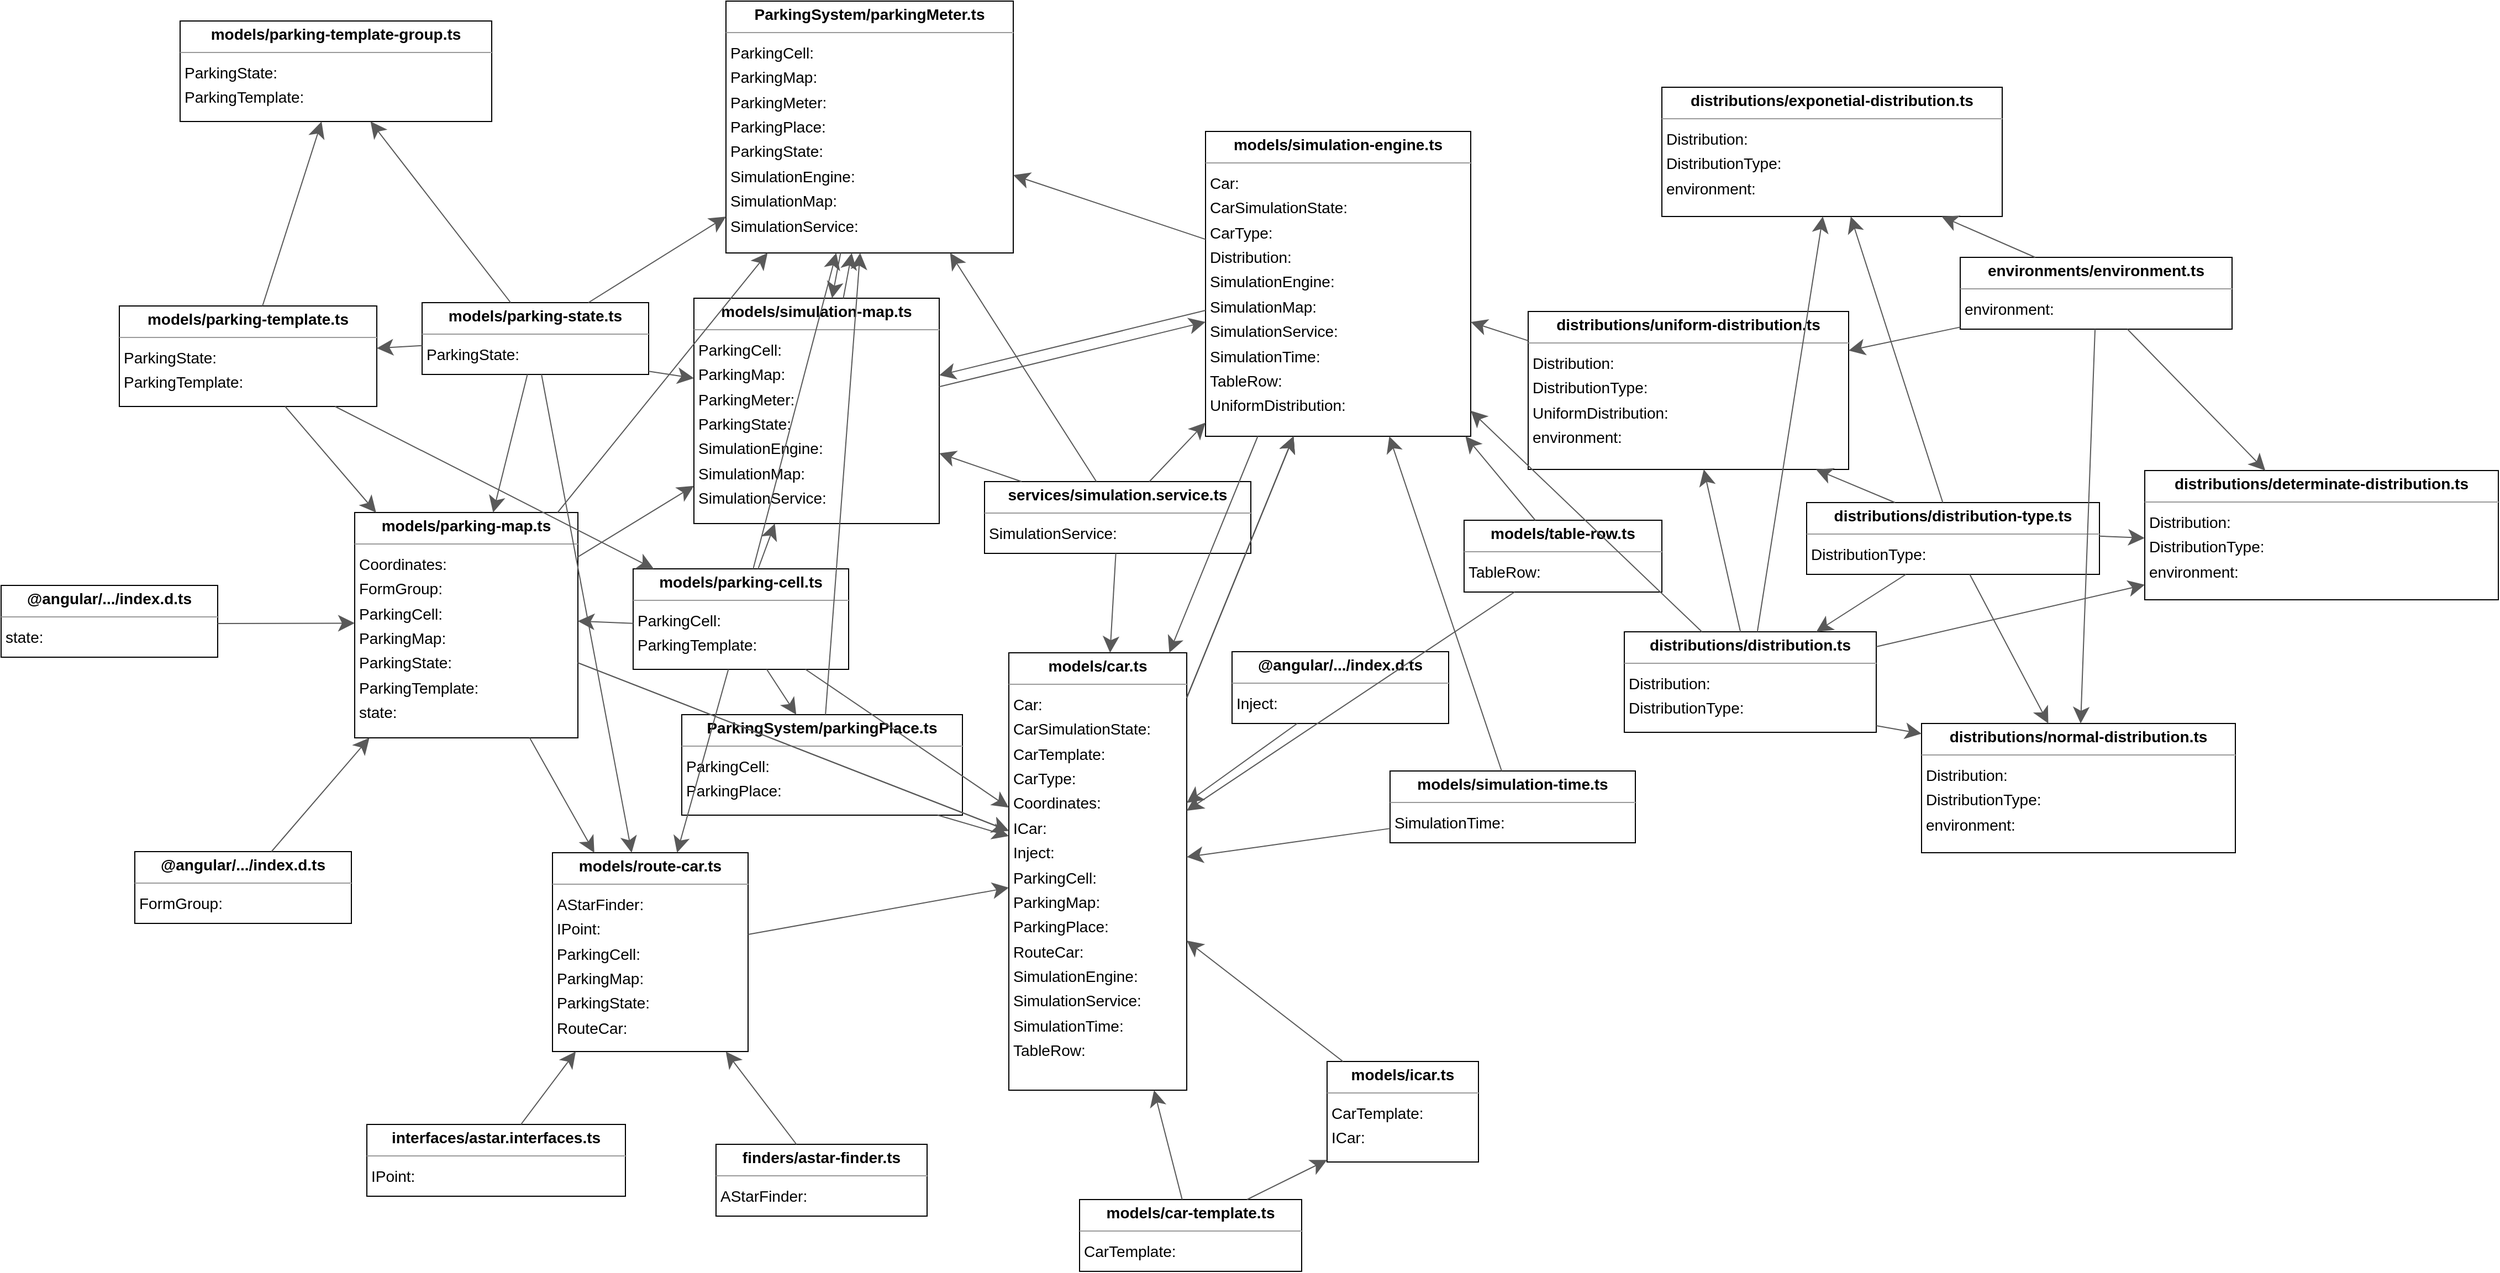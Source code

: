 <mxGraphModel dx="0" dy="0" grid="1" gridSize="10" guides="1" tooltips="1" connect="1" arrows="1" fold="1" page="0" pageScale="1" background="none" math="0" shadow="0">
  <root>
    <mxCell id="0" />
    <mxCell id="1" parent="0" />
    <mxCell id="node5" parent="1" vertex="1" value="&lt;p style=&quot;margin:0px;margin-top:4px;text-align:center;&quot;&gt;&lt;b&gt;@angular/.../index.d.ts&lt;/b&gt;&lt;/p&gt;&lt;hr size=&quot;1&quot;/&gt;&lt;p style=&quot;margin:0 0 0 4px;line-height:1.6;&quot;&gt; FormGroup: &lt;/p&gt;" style="verticalAlign=top;align=left;overflow=fill;fontSize=14;fontFamily=Helvetica;html=1;rounded=0;shadow=0;comic=0;labelBackgroundColor=none;strokeWidth=1;">
      <mxGeometry x="-39" y="572" width="196" height="65" as="geometry" />
    </mxCell>
    <mxCell id="node9" parent="1" vertex="1" value="&lt;p style=&quot;margin:0px;margin-top:4px;text-align:center;&quot;&gt;&lt;b&gt;@angular/.../index.d.ts&lt;/b&gt;&lt;/p&gt;&lt;hr size=&quot;1&quot;/&gt;&lt;p style=&quot;margin:0 0 0 4px;line-height:1.6;&quot;&gt; Inject: &lt;/p&gt;" style="verticalAlign=top;align=left;overflow=fill;fontSize=14;fontFamily=Helvetica;html=1;rounded=0;shadow=0;comic=0;labelBackgroundColor=none;strokeWidth=1;">
      <mxGeometry x="954" y="391" width="196" height="65" as="geometry" />
    </mxCell>
    <mxCell id="node25" parent="1" vertex="1" value="&lt;p style=&quot;margin:0px;margin-top:4px;text-align:center;&quot;&gt;&lt;b&gt;@angular/.../index.d.ts&lt;/b&gt;&lt;/p&gt;&lt;hr size=&quot;1&quot;/&gt;&lt;p style=&quot;margin:0 0 0 4px;line-height:1.6;&quot;&gt; state: &lt;/p&gt;" style="verticalAlign=top;align=left;overflow=fill;fontSize=14;fontFamily=Helvetica;html=1;rounded=0;shadow=0;comic=0;labelBackgroundColor=none;strokeWidth=1;">
      <mxGeometry x="-160" y="331" width="196" height="65" as="geometry" />
    </mxCell>
    <mxCell id="node21" parent="1" vertex="1" value="&lt;p style=&quot;margin:0px;margin-top:4px;text-align:center;&quot;&gt;&lt;b&gt;ParkingSystem/parkingMeter.ts&lt;/b&gt;&lt;/p&gt;&lt;hr size=&quot;1&quot;/&gt;&lt;p style=&quot;margin:0 0 0 4px;line-height:1.6;&quot;&gt; ParkingCell: &lt;br/&gt; ParkingMap: &lt;br/&gt; ParkingMeter: &lt;br/&gt; ParkingPlace: &lt;br/&gt; ParkingState: &lt;br/&gt; SimulationEngine: &lt;br/&gt; SimulationMap: &lt;br/&gt; SimulationService: &lt;/p&gt;" style="verticalAlign=top;align=left;overflow=fill;fontSize=14;fontFamily=Helvetica;html=1;rounded=0;shadow=0;comic=0;labelBackgroundColor=none;strokeWidth=1;">
      <mxGeometry x="496" y="-198" width="260" height="228" as="geometry" />
    </mxCell>
    <mxCell id="node16" parent="1" vertex="1" value="&lt;p style=&quot;margin:0px;margin-top:4px;text-align:center;&quot;&gt;&lt;b&gt;ParkingSystem/parkingPlace.ts&lt;/b&gt;&lt;/p&gt;&lt;hr size=&quot;1&quot;/&gt;&lt;p style=&quot;margin:0 0 0 4px;line-height:1.6;&quot;&gt; ParkingCell: &lt;br/&gt; ParkingPlace: &lt;/p&gt;" style="verticalAlign=top;align=left;overflow=fill;fontSize=14;fontFamily=Helvetica;html=1;rounded=0;shadow=0;comic=0;labelBackgroundColor=none;strokeWidth=1;">
      <mxGeometry x="456" y="448" width="254" height="91" as="geometry" />
    </mxCell>
    <mxCell id="node18" parent="1" vertex="1" value="&lt;p style=&quot;margin:0px;margin-top:4px;text-align:center;&quot;&gt;&lt;b&gt;distributions/determinate-distribution.ts&lt;/b&gt;&lt;/p&gt;&lt;hr size=&quot;1&quot;/&gt;&lt;p style=&quot;margin:0 0 0 4px;line-height:1.6;&quot;&gt; Distribution: &lt;br/&gt; DistributionType: &lt;br/&gt; environment: &lt;/p&gt;" style="verticalAlign=top;align=left;overflow=fill;fontSize=14;fontFamily=Helvetica;html=1;rounded=0;shadow=0;comic=0;labelBackgroundColor=none;strokeWidth=1;">
      <mxGeometry x="1780" y="227" width="320" height="117" as="geometry" />
    </mxCell>
    <mxCell id="node3" parent="1" vertex="1" value="&lt;p style=&quot;margin:0px;margin-top:4px;text-align:center;&quot;&gt;&lt;b&gt;distributions/distribution-type.ts&lt;/b&gt;&lt;/p&gt;&lt;hr size=&quot;1&quot;/&gt;&lt;p style=&quot;margin:0 0 0 4px;line-height:1.6;&quot;&gt; DistributionType: &lt;/p&gt;" style="verticalAlign=top;align=left;overflow=fill;fontSize=14;fontFamily=Helvetica;html=1;rounded=0;shadow=0;comic=0;labelBackgroundColor=none;strokeWidth=1;">
      <mxGeometry x="1474" y="256" width="265" height="65" as="geometry" />
    </mxCell>
    <mxCell id="node27" parent="1" vertex="1" value="&lt;p style=&quot;margin:0px;margin-top:4px;text-align:center;&quot;&gt;&lt;b&gt;distributions/distribution.ts&lt;/b&gt;&lt;/p&gt;&lt;hr size=&quot;1&quot;/&gt;&lt;p style=&quot;margin:0 0 0 4px;line-height:1.6;&quot;&gt; Distribution: &lt;br/&gt; DistributionType: &lt;/p&gt;" style="verticalAlign=top;align=left;overflow=fill;fontSize=14;fontFamily=Helvetica;html=1;rounded=0;shadow=0;comic=0;labelBackgroundColor=none;strokeWidth=1;">
      <mxGeometry x="1309" y="373" width="228" height="91" as="geometry" />
    </mxCell>
    <mxCell id="node19" parent="1" vertex="1" value="&lt;p style=&quot;margin:0px;margin-top:4px;text-align:center;&quot;&gt;&lt;b&gt;distributions/exponetial-distribution.ts&lt;/b&gt;&lt;/p&gt;&lt;hr size=&quot;1&quot;/&gt;&lt;p style=&quot;margin:0 0 0 4px;line-height:1.6;&quot;&gt; Distribution: &lt;br/&gt; DistributionType: &lt;br/&gt; environment: &lt;/p&gt;" style="verticalAlign=top;align=left;overflow=fill;fontSize=14;fontFamily=Helvetica;html=1;rounded=0;shadow=0;comic=0;labelBackgroundColor=none;strokeWidth=1;">
      <mxGeometry x="1343" y="-120" width="308" height="117" as="geometry" />
    </mxCell>
    <mxCell id="node7" parent="1" vertex="1" value="&lt;p style=&quot;margin:0px;margin-top:4px;text-align:center;&quot;&gt;&lt;b&gt;distributions/normal-distribution.ts&lt;/b&gt;&lt;/p&gt;&lt;hr size=&quot;1&quot;/&gt;&lt;p style=&quot;margin:0 0 0 4px;line-height:1.6;&quot;&gt; Distribution: &lt;br/&gt; DistributionType: &lt;br/&gt; environment: &lt;/p&gt;" style="verticalAlign=top;align=left;overflow=fill;fontSize=14;fontFamily=Helvetica;html=1;rounded=0;shadow=0;comic=0;labelBackgroundColor=none;strokeWidth=1;">
      <mxGeometry x="1578" y="456" width="284" height="117" as="geometry" />
    </mxCell>
    <mxCell id="node14" parent="1" vertex="1" value="&lt;p style=&quot;margin:0px;margin-top:4px;text-align:center;&quot;&gt;&lt;b&gt;distributions/uniform-distribution.ts&lt;/b&gt;&lt;/p&gt;&lt;hr size=&quot;1&quot;/&gt;&lt;p style=&quot;margin:0 0 0 4px;line-height:1.6;&quot;&gt; Distribution: &lt;br/&gt; DistributionType: &lt;br/&gt; UniformDistribution: &lt;br/&gt; environment: &lt;/p&gt;" style="verticalAlign=top;align=left;overflow=fill;fontSize=14;fontFamily=Helvetica;html=1;rounded=0;shadow=0;comic=0;labelBackgroundColor=none;strokeWidth=1;">
      <mxGeometry x="1222" y="83" width="290" height="143" as="geometry" />
    </mxCell>
    <mxCell id="node23" parent="1" vertex="1" value="&lt;p style=&quot;margin:0px;margin-top:4px;text-align:center;&quot;&gt;&lt;b&gt;environments/environment.ts&lt;/b&gt;&lt;/p&gt;&lt;hr size=&quot;1&quot;/&gt;&lt;p style=&quot;margin:0 0 0 4px;line-height:1.6;&quot;&gt; environment: &lt;/p&gt;" style="verticalAlign=top;align=left;overflow=fill;fontSize=14;fontFamily=Helvetica;html=1;rounded=0;shadow=0;comic=0;labelBackgroundColor=none;strokeWidth=1;">
      <mxGeometry x="1613" y="34" width="246" height="65" as="geometry" />
    </mxCell>
    <mxCell id="node1" parent="1" vertex="1" value="&lt;p style=&quot;margin:0px;margin-top:4px;text-align:center;&quot;&gt;&lt;b&gt;finders/astar-finder.ts&lt;/b&gt;&lt;/p&gt;&lt;hr size=&quot;1&quot;/&gt;&lt;p style=&quot;margin:0 0 0 4px;line-height:1.6;&quot;&gt; AStarFinder: &lt;/p&gt;" style="verticalAlign=top;align=left;overflow=fill;fontSize=14;fontFamily=Helvetica;html=1;rounded=0;shadow=0;comic=0;labelBackgroundColor=none;strokeWidth=1;">
      <mxGeometry x="487" y="837" width="191" height="65" as="geometry" />
    </mxCell>
    <mxCell id="node8" parent="1" vertex="1" value="&lt;p style=&quot;margin:0px;margin-top:4px;text-align:center;&quot;&gt;&lt;b&gt;interfaces/astar.interfaces.ts&lt;/b&gt;&lt;/p&gt;&lt;hr size=&quot;1&quot;/&gt;&lt;p style=&quot;margin:0 0 0 4px;line-height:1.6;&quot;&gt; IPoint: &lt;/p&gt;" style="verticalAlign=top;align=left;overflow=fill;fontSize=14;fontFamily=Helvetica;html=1;rounded=0;shadow=0;comic=0;labelBackgroundColor=none;strokeWidth=1;">
      <mxGeometry x="171" y="819" width="234" height="65" as="geometry" />
    </mxCell>
    <mxCell id="node22" parent="1" vertex="1" value="&lt;p style=&quot;margin:0px;margin-top:4px;text-align:center;&quot;&gt;&lt;b&gt;models/car-template.ts&lt;/b&gt;&lt;/p&gt;&lt;hr size=&quot;1&quot;/&gt;&lt;p style=&quot;margin:0 0 0 4px;line-height:1.6;&quot;&gt; CarTemplate: &lt;/p&gt;" style="verticalAlign=top;align=left;overflow=fill;fontSize=14;fontFamily=Helvetica;html=1;rounded=0;shadow=0;comic=0;labelBackgroundColor=none;strokeWidth=1;">
      <mxGeometry x="816" y="887" width="201" height="65" as="geometry" />
    </mxCell>
    <mxCell id="node6" parent="1" vertex="1" value="&lt;p style=&quot;margin:0px;margin-top:4px;text-align:center;&quot;&gt;&lt;b&gt;models/car.ts&lt;/b&gt;&lt;/p&gt;&lt;hr size=&quot;1&quot;/&gt;&lt;p style=&quot;margin:0 0 0 4px;line-height:1.6;&quot;&gt; Car: &lt;br/&gt; CarSimulationState: &lt;br/&gt; CarTemplate: &lt;br/&gt; CarType: &lt;br/&gt; Coordinates: &lt;br/&gt; ICar: &lt;br/&gt; Inject: &lt;br/&gt; ParkingCell: &lt;br/&gt; ParkingMap: &lt;br/&gt; ParkingPlace: &lt;br/&gt; RouteCar: &lt;br/&gt; SimulationEngine: &lt;br/&gt; SimulationService: &lt;br/&gt; SimulationTime: &lt;br/&gt; TableRow: &lt;/p&gt;" style="verticalAlign=top;align=left;overflow=fill;fontSize=14;fontFamily=Helvetica;html=1;rounded=0;shadow=0;comic=0;labelBackgroundColor=none;strokeWidth=1;">
      <mxGeometry x="752" y="392" width="161" height="396" as="geometry" />
    </mxCell>
    <mxCell id="node13" parent="1" vertex="1" value="&lt;p style=&quot;margin:0px;margin-top:4px;text-align:center;&quot;&gt;&lt;b&gt;models/icar.ts&lt;/b&gt;&lt;/p&gt;&lt;hr size=&quot;1&quot;/&gt;&lt;p style=&quot;margin:0 0 0 4px;line-height:1.6;&quot;&gt; CarTemplate: &lt;br/&gt; ICar: &lt;/p&gt;" style="verticalAlign=top;align=left;overflow=fill;fontSize=14;fontFamily=Helvetica;html=1;rounded=0;shadow=0;comic=0;labelBackgroundColor=none;strokeWidth=1;">
      <mxGeometry x="1040" y="762" width="137" height="91" as="geometry" />
    </mxCell>
    <mxCell id="node15" parent="1" vertex="1" value="&lt;p style=&quot;margin:0px;margin-top:4px;text-align:center;&quot;&gt;&lt;b&gt;models/parking-cell.ts&lt;/b&gt;&lt;/p&gt;&lt;hr size=&quot;1&quot;/&gt;&lt;p style=&quot;margin:0 0 0 4px;line-height:1.6;&quot;&gt; ParkingCell: &lt;br/&gt; ParkingTemplate: &lt;/p&gt;" style="verticalAlign=top;align=left;overflow=fill;fontSize=14;fontFamily=Helvetica;html=1;rounded=0;shadow=0;comic=0;labelBackgroundColor=none;strokeWidth=1;">
      <mxGeometry x="412" y="316" width="195" height="91" as="geometry" />
    </mxCell>
    <mxCell id="node26" parent="1" vertex="1" value="&lt;p style=&quot;margin:0px;margin-top:4px;text-align:center;&quot;&gt;&lt;b&gt;models/parking-map.ts&lt;/b&gt;&lt;/p&gt;&lt;hr size=&quot;1&quot;/&gt;&lt;p style=&quot;margin:0 0 0 4px;line-height:1.6;&quot;&gt; Coordinates: &lt;br/&gt; FormGroup: &lt;br/&gt; ParkingCell: &lt;br/&gt; ParkingMap: &lt;br/&gt; ParkingState: &lt;br/&gt; ParkingTemplate: &lt;br/&gt; state: &lt;/p&gt;" style="verticalAlign=top;align=left;overflow=fill;fontSize=14;fontFamily=Helvetica;html=1;rounded=0;shadow=0;comic=0;labelBackgroundColor=none;strokeWidth=1;">
      <mxGeometry x="160" y="265" width="202" height="204" as="geometry" />
    </mxCell>
    <mxCell id="node24" parent="1" vertex="1" value="&lt;p style=&quot;margin:0px;margin-top:4px;text-align:center;&quot;&gt;&lt;b&gt;models/parking-state.ts&lt;/b&gt;&lt;/p&gt;&lt;hr size=&quot;1&quot;/&gt;&lt;p style=&quot;margin:0 0 0 4px;line-height:1.6;&quot;&gt; ParkingState: &lt;/p&gt;" style="verticalAlign=top;align=left;overflow=fill;fontSize=14;fontFamily=Helvetica;html=1;rounded=0;shadow=0;comic=0;labelBackgroundColor=none;strokeWidth=1;">
      <mxGeometry x="221" y="75" width="205" height="65" as="geometry" />
    </mxCell>
    <mxCell id="node17" parent="1" vertex="1" value="&lt;p style=&quot;margin:0px;margin-top:4px;text-align:center;&quot;&gt;&lt;b&gt;models/parking-template-group.ts&lt;/b&gt;&lt;/p&gt;&lt;hr size=&quot;1&quot;/&gt;&lt;p style=&quot;margin:0 0 0 4px;line-height:1.6;&quot;&gt; ParkingState: &lt;br/&gt; ParkingTemplate: &lt;/p&gt;" style="verticalAlign=top;align=left;overflow=fill;fontSize=14;fontFamily=Helvetica;html=1;rounded=0;shadow=0;comic=0;labelBackgroundColor=none;strokeWidth=1;">
      <mxGeometry x="2" y="-180" width="282" height="91" as="geometry" />
    </mxCell>
    <mxCell id="node20" parent="1" vertex="1" value="&lt;p style=&quot;margin:0px;margin-top:4px;text-align:center;&quot;&gt;&lt;b&gt;models/parking-template.ts&lt;/b&gt;&lt;/p&gt;&lt;hr size=&quot;1&quot;/&gt;&lt;p style=&quot;margin:0 0 0 4px;line-height:1.6;&quot;&gt; ParkingState: &lt;br/&gt; ParkingTemplate: &lt;/p&gt;" style="verticalAlign=top;align=left;overflow=fill;fontSize=14;fontFamily=Helvetica;html=1;rounded=0;shadow=0;comic=0;labelBackgroundColor=none;strokeWidth=1;">
      <mxGeometry x="-53" y="78" width="233" height="91" as="geometry" />
    </mxCell>
    <mxCell id="node10" parent="1" vertex="1" value="&lt;p style=&quot;margin:0px;margin-top:4px;text-align:center;&quot;&gt;&lt;b&gt;models/route-car.ts&lt;/b&gt;&lt;/p&gt;&lt;hr size=&quot;1&quot;/&gt;&lt;p style=&quot;margin:0 0 0 4px;line-height:1.6;&quot;&gt; AStarFinder: &lt;br/&gt; IPoint: &lt;br/&gt; ParkingCell: &lt;br/&gt; ParkingMap: &lt;br/&gt; ParkingState: &lt;br/&gt; RouteCar: &lt;/p&gt;" style="verticalAlign=top;align=left;overflow=fill;fontSize=14;fontFamily=Helvetica;html=1;rounded=0;shadow=0;comic=0;labelBackgroundColor=none;strokeWidth=1;">
      <mxGeometry x="339" y="573" width="177" height="180" as="geometry" />
    </mxCell>
    <mxCell id="node12" parent="1" vertex="1" value="&lt;p style=&quot;margin:0px;margin-top:4px;text-align:center;&quot;&gt;&lt;b&gt;models/simulation-engine.ts&lt;/b&gt;&lt;/p&gt;&lt;hr size=&quot;1&quot;/&gt;&lt;p style=&quot;margin:0 0 0 4px;line-height:1.6;&quot;&gt; Car: &lt;br/&gt; CarSimulationState: &lt;br/&gt; CarType: &lt;br/&gt; Distribution: &lt;br/&gt; SimulationEngine: &lt;br/&gt; SimulationMap: &lt;br/&gt; SimulationService: &lt;br/&gt; SimulationTime: &lt;br/&gt; TableRow: &lt;br/&gt; UniformDistribution: &lt;/p&gt;" style="verticalAlign=top;align=left;overflow=fill;fontSize=14;fontFamily=Helvetica;html=1;rounded=0;shadow=0;comic=0;labelBackgroundColor=none;strokeWidth=1;">
      <mxGeometry x="930" y="-80" width="240" height="276" as="geometry" />
    </mxCell>
    <mxCell id="node2" parent="1" vertex="1" value="&lt;p style=&quot;margin:0px;margin-top:4px;text-align:center;&quot;&gt;&lt;b&gt;models/simulation-map.ts&lt;/b&gt;&lt;/p&gt;&lt;hr size=&quot;1&quot;/&gt;&lt;p style=&quot;margin:0 0 0 4px;line-height:1.6;&quot;&gt; ParkingCell: &lt;br/&gt; ParkingMap: &lt;br/&gt; ParkingMeter: &lt;br/&gt; ParkingState: &lt;br/&gt; SimulationEngine: &lt;br/&gt; SimulationMap: &lt;br/&gt; SimulationService: &lt;/p&gt;" style="verticalAlign=top;align=left;overflow=fill;fontSize=14;fontFamily=Helvetica;html=1;rounded=0;shadow=0;comic=0;labelBackgroundColor=none;strokeWidth=1;">
      <mxGeometry x="467" y="71" width="222" height="204" as="geometry" />
    </mxCell>
    <mxCell id="node0" parent="1" vertex="1" value="&lt;p style=&quot;margin:0px;margin-top:4px;text-align:center;&quot;&gt;&lt;b&gt;models/simulation-time.ts&lt;/b&gt;&lt;/p&gt;&lt;hr size=&quot;1&quot;/&gt;&lt;p style=&quot;margin:0 0 0 4px;line-height:1.6;&quot;&gt; SimulationTime: &lt;/p&gt;" style="verticalAlign=top;align=left;overflow=fill;fontSize=14;fontFamily=Helvetica;html=1;rounded=0;shadow=0;comic=0;labelBackgroundColor=none;strokeWidth=1;">
      <mxGeometry x="1097" y="499" width="222" height="65" as="geometry" />
    </mxCell>
    <mxCell id="node4" parent="1" vertex="1" value="&lt;p style=&quot;margin:0px;margin-top:4px;text-align:center;&quot;&gt;&lt;b&gt;models/table-row.ts&lt;/b&gt;&lt;/p&gt;&lt;hr size=&quot;1&quot;/&gt;&lt;p style=&quot;margin:0 0 0 4px;line-height:1.6;&quot;&gt; TableRow: &lt;/p&gt;" style="verticalAlign=top;align=left;overflow=fill;fontSize=14;fontFamily=Helvetica;html=1;rounded=0;shadow=0;comic=0;labelBackgroundColor=none;strokeWidth=1;">
      <mxGeometry x="1164" y="272" width="179" height="65" as="geometry" />
    </mxCell>
    <mxCell id="node11" parent="1" vertex="1" value="&lt;p style=&quot;margin:0px;margin-top:4px;text-align:center;&quot;&gt;&lt;b&gt;services/simulation.service.ts&lt;/b&gt;&lt;/p&gt;&lt;hr size=&quot;1&quot;/&gt;&lt;p style=&quot;margin:0 0 0 4px;line-height:1.6;&quot;&gt; SimulationService: &lt;/p&gt;" style="verticalAlign=top;align=left;overflow=fill;fontSize=14;fontFamily=Helvetica;html=1;rounded=0;shadow=0;comic=0;labelBackgroundColor=none;strokeWidth=1;">
      <mxGeometry x="730" y="237" width="241" height="65" as="geometry" />
    </mxCell>
    <mxCell id="edge62" edge="1" value="" parent="1" source="node21" target="node16" style="html=1;rounded=1;;dashed=0;startArrow=classic;startSize=12;endArrow=none;strokeColor=#595959;exitX=0.467;exitY=1.000;exitDx=0;exitDy=0;entryX=0.512;entryY=0.000;entryDx=0;entryDy=0;">
      <mxGeometry width="50" height="50" relative="1" as="geometry">
        <Array as="points" />
      </mxGeometry>
    </mxCell>
    <mxCell id="edge37" edge="1" value="" parent="1" source="node21" target="node15" style="html=1;rounded=1;;dashed=0;startArrow=classic;startSize=12;endArrow=none;strokeColor=#595959;exitX=0.384;exitY=1.000;exitDx=0;exitDy=0;entryX=0.557;entryY=0.000;entryDx=0;entryDy=0;">
      <mxGeometry width="50" height="50" relative="1" as="geometry">
        <Array as="points" />
      </mxGeometry>
    </mxCell>
    <mxCell id="edge46" edge="1" value="" parent="1" source="node21" target="node26" style="html=1;rounded=1;;dashed=0;startArrow=classic;startSize=12;endArrow=none;strokeColor=#595959;exitX=0.145;exitY=1.000;exitDx=0;exitDy=0;entryX=0.909;entryY=0.000;entryDx=0;entryDy=0;">
      <mxGeometry width="50" height="50" relative="1" as="geometry">
        <Array as="points" />
      </mxGeometry>
    </mxCell>
    <mxCell id="edge18" edge="1" value="" parent="1" source="node21" target="node24" style="html=1;rounded=1;;dashed=0;startArrow=classic;startSize=12;endArrow=none;strokeColor=#595959;exitX=0.000;exitY=0.856;exitDx=0;exitDy=0;entryX=0.734;entryY=0.000;entryDx=0;entryDy=0;">
      <mxGeometry width="50" height="50" relative="1" as="geometry">
        <Array as="points" />
      </mxGeometry>
    </mxCell>
    <mxCell id="edge32" edge="1" value="" parent="1" source="node21" target="node12" style="html=1;rounded=1;;dashed=0;startArrow=classic;startSize=12;endArrow=none;strokeColor=#595959;exitX=1.000;exitY=0.691;exitDx=0;exitDy=0;entryX=0.000;entryY=0.354;entryDx=0;entryDy=0;">
      <mxGeometry width="50" height="50" relative="1" as="geometry">
        <Array as="points" />
      </mxGeometry>
    </mxCell>
    <mxCell id="edge43" edge="1" value="" parent="1" source="node21" target="node2" style="html=1;rounded=1;;dashed=0;startArrow=classic;startSize=12;endArrow=none;strokeColor=#595959;exitX=0.438;exitY=1.000;exitDx=0;exitDy=0;entryX=0.609;entryY=0.000;entryDx=0;entryDy=0;">
      <mxGeometry width="50" height="50" relative="1" as="geometry">
        <Array as="points" />
      </mxGeometry>
    </mxCell>
    <mxCell id="edge25" edge="1" value="" parent="1" source="node21" target="node11" style="html=1;rounded=1;;dashed=0;startArrow=classic;startSize=12;endArrow=none;strokeColor=#595959;exitX=0.780;exitY=1.000;exitDx=0;exitDy=0;entryX=0.420;entryY=0.000;entryDx=0;entryDy=0;">
      <mxGeometry width="50" height="50" relative="1" as="geometry">
        <Array as="points" />
      </mxGeometry>
    </mxCell>
    <mxCell id="edge39" edge="1" value="" parent="1" source="node16" target="node15" style="html=1;rounded=1;;dashed=0;startArrow=classic;startSize=12;endArrow=none;strokeColor=#595959;exitX=0.408;exitY=0.000;exitDx=0;exitDy=0;entryX=0.620;entryY=1.000;entryDx=0;entryDy=0;">
      <mxGeometry width="50" height="50" relative="1" as="geometry">
        <Array as="points" />
      </mxGeometry>
    </mxCell>
    <mxCell id="edge52" edge="1" value="" parent="1" source="node18" target="node3" style="html=1;rounded=1;;dashed=0;startArrow=classic;startSize=12;endArrow=none;strokeColor=#595959;exitX=0.000;exitY=0.522;exitDx=0;exitDy=0;entryX=1.000;entryY=0.467;entryDx=0;entryDy=0;">
      <mxGeometry width="50" height="50" relative="1" as="geometry">
        <Array as="points" />
      </mxGeometry>
    </mxCell>
    <mxCell id="edge41" edge="1" value="" parent="1" source="node18" target="node27" style="html=1;rounded=1;;dashed=0;startArrow=classic;startSize=12;endArrow=none;strokeColor=#595959;exitX=0.000;exitY=0.884;exitDx=0;exitDy=0;entryX=1.000;entryY=0.148;entryDx=0;entryDy=0;">
      <mxGeometry width="50" height="50" relative="1" as="geometry">
        <Array as="points" />
      </mxGeometry>
    </mxCell>
    <mxCell id="edge23" edge="1" value="" parent="1" source="node18" target="node23" style="html=1;rounded=1;;dashed=0;startArrow=classic;startSize=12;endArrow=none;strokeColor=#595959;exitX=0.341;exitY=0.000;exitDx=0;exitDy=0;entryX=0.615;entryY=1.000;entryDx=0;entryDy=0;">
      <mxGeometry width="50" height="50" relative="1" as="geometry">
        <Array as="points" />
      </mxGeometry>
    </mxCell>
    <mxCell id="edge24" edge="1" value="" parent="1" source="node27" target="node3" style="html=1;rounded=1;;dashed=0;startArrow=classic;startSize=12;endArrow=none;strokeColor=#595959;exitX=0.762;exitY=0.000;exitDx=0;exitDy=0;entryX=0.339;entryY=1.000;entryDx=0;entryDy=0;">
      <mxGeometry width="50" height="50" relative="1" as="geometry">
        <Array as="points" />
      </mxGeometry>
    </mxCell>
    <mxCell id="edge3" edge="1" value="" parent="1" source="node19" target="node3" style="html=1;rounded=1;;dashed=0;startArrow=classic;startSize=12;endArrow=none;strokeColor=#595959;exitX=0.555;exitY=1.000;exitDx=0;exitDy=0;entryX=0.465;entryY=0.000;entryDx=0;entryDy=0;">
      <mxGeometry width="50" height="50" relative="1" as="geometry">
        <Array as="points" />
      </mxGeometry>
    </mxCell>
    <mxCell id="edge53" edge="1" value="" parent="1" source="node19" target="node27" style="html=1;rounded=1;;dashed=0;startArrow=classic;startSize=12;endArrow=none;strokeColor=#595959;exitX=0.473;exitY=1.000;exitDx=0;exitDy=0;entryX=0.528;entryY=0.000;entryDx=0;entryDy=0;">
      <mxGeometry width="50" height="50" relative="1" as="geometry">
        <Array as="points" />
      </mxGeometry>
    </mxCell>
    <mxCell id="edge42" edge="1" value="" parent="1" source="node19" target="node23" style="html=1;rounded=1;;dashed=0;startArrow=classic;startSize=12;endArrow=none;strokeColor=#595959;exitX=0.822;exitY=1.000;exitDx=0;exitDy=0;entryX=0.276;entryY=0.000;entryDx=0;entryDy=0;">
      <mxGeometry width="50" height="50" relative="1" as="geometry">
        <Array as="points" />
      </mxGeometry>
    </mxCell>
    <mxCell id="edge12" edge="1" value="" parent="1" source="node7" target="node3" style="html=1;rounded=1;;dashed=0;startArrow=classic;startSize=12;endArrow=none;strokeColor=#595959;exitX=0.404;exitY=0.000;exitDx=0;exitDy=0;entryX=0.557;entryY=1.000;entryDx=0;entryDy=0;">
      <mxGeometry width="50" height="50" relative="1" as="geometry">
        <Array as="points" />
      </mxGeometry>
    </mxCell>
    <mxCell id="edge21" edge="1" value="" parent="1" source="node7" target="node27" style="html=1;rounded=1;;dashed=0;startArrow=classic;startSize=12;endArrow=none;strokeColor=#595959;exitX=0.000;exitY=0.079;exitDx=0;exitDy=0;entryX=1.000;entryY=0.934;entryDx=0;entryDy=0;">
      <mxGeometry width="50" height="50" relative="1" as="geometry">
        <Array as="points" />
      </mxGeometry>
    </mxCell>
    <mxCell id="edge60" edge="1" value="" parent="1" source="node7" target="node23" style="html=1;rounded=1;;dashed=0;startArrow=classic;startSize=12;endArrow=none;strokeColor=#595959;exitX=0.507;exitY=0.000;exitDx=0;exitDy=0;entryX=0.496;entryY=1.000;entryDx=0;entryDy=0;">
      <mxGeometry width="50" height="50" relative="1" as="geometry">
        <Array as="points" />
      </mxGeometry>
    </mxCell>
    <mxCell id="edge9" edge="1" value="" parent="1" source="node14" target="node3" style="html=1;rounded=1;;dashed=0;startArrow=classic;startSize=12;endArrow=none;strokeColor=#595959;exitX=0.898;exitY=1.000;exitDx=0;exitDy=0;entryX=0.302;entryY=0.000;entryDx=0;entryDy=0;">
      <mxGeometry width="50" height="50" relative="1" as="geometry">
        <Array as="points" />
      </mxGeometry>
    </mxCell>
    <mxCell id="edge34" edge="1" value="" parent="1" source="node14" target="node27" style="html=1;rounded=1;;dashed=0;startArrow=classic;startSize=12;endArrow=none;strokeColor=#595959;exitX=0.548;exitY=1.000;exitDx=0;exitDy=0;entryX=0.461;entryY=0.000;entryDx=0;entryDy=0;">
      <mxGeometry width="50" height="50" relative="1" as="geometry">
        <Array as="points" />
      </mxGeometry>
    </mxCell>
    <mxCell id="edge58" edge="1" value="" parent="1" source="node14" target="node23" style="html=1;rounded=1;;dashed=0;startArrow=classic;startSize=12;endArrow=none;strokeColor=#595959;exitX=1.000;exitY=0.247;exitDx=0;exitDy=0;entryX=0.000;entryY=0.972;entryDx=0;entryDy=0;">
      <mxGeometry width="50" height="50" relative="1" as="geometry">
        <Array as="points" />
      </mxGeometry>
    </mxCell>
    <mxCell id="edge26" edge="1" value="" parent="1" source="node6" target="node9" style="html=1;rounded=1;;dashed=0;startArrow=classic;startSize=12;endArrow=none;strokeColor=#595959;exitX=1.000;exitY=0.343;exitDx=0;exitDy=0;entryX=0.301;entryY=1.000;entryDx=0;entryDy=0;">
      <mxGeometry width="50" height="50" relative="1" as="geometry">
        <Array as="points" />
      </mxGeometry>
    </mxCell>
    <mxCell id="edge57" edge="1" value="" parent="1" source="node6" target="node16" style="html=1;rounded=1;;dashed=0;startArrow=classic;startSize=12;endArrow=none;strokeColor=#595959;exitX=0.000;exitY=0.419;exitDx=0;exitDy=0;entryX=0.912;entryY=1.000;entryDx=0;entryDy=0;">
      <mxGeometry width="50" height="50" relative="1" as="geometry">
        <Array as="points" />
      </mxGeometry>
    </mxCell>
    <mxCell id="edge28" edge="1" value="" parent="1" source="node6" target="node22" style="html=1;rounded=1;;dashed=0;startArrow=classic;startSize=12;endArrow=none;strokeColor=#595959;exitX=0.816;exitY=1.000;exitDx=0;exitDy=0;entryX=0.462;entryY=0.000;entryDx=0;entryDy=0;">
      <mxGeometry width="50" height="50" relative="1" as="geometry">
        <Array as="points" />
      </mxGeometry>
    </mxCell>
    <mxCell id="edge45" edge="1" value="" parent="1" source="node6" target="node13" style="html=1;rounded=1;;dashed=0;startArrow=classic;startSize=12;endArrow=none;strokeColor=#595959;exitX=1.000;exitY=0.658;exitDx=0;exitDy=0;entryX=0.105;entryY=0.000;entryDx=0;entryDy=0;">
      <mxGeometry width="50" height="50" relative="1" as="geometry">
        <Array as="points" />
      </mxGeometry>
    </mxCell>
    <mxCell id="edge61" edge="1" value="" parent="1" source="node6" target="node15" style="html=1;rounded=1;;dashed=0;startArrow=classic;startSize=12;endArrow=none;strokeColor=#595959;exitX=0.000;exitY=0.354;exitDx=0;exitDy=0;entryX=0.800;entryY=1.000;entryDx=0;entryDy=0;">
      <mxGeometry width="50" height="50" relative="1" as="geometry">
        <Array as="points" />
      </mxGeometry>
    </mxCell>
    <mxCell id="edge1" edge="1" value="" parent="1" source="node6" target="node26" style="html=1;rounded=1;;dashed=0;startArrow=classic;startSize=12;endArrow=none;strokeColor=#595959;exitX=0.000;exitY=0.407;exitDx=0;exitDy=0;entryX=1.000;entryY=0.667;entryDx=0;entryDy=0;">
      <mxGeometry width="50" height="50" relative="1" as="geometry">
        <Array as="points" />
      </mxGeometry>
    </mxCell>
    <mxCell id="edge56" edge="1" value="" parent="1" source="node6" target="node26" style="html=1;rounded=1;;dashed=0;startArrow=classic;startSize=12;endArrow=none;strokeColor=#595959;exitX=0.000;exitY=0.407;exitDx=0;exitDy=0;entryX=1.000;entryY=0.667;entryDx=0;entryDy=0;">
      <mxGeometry width="50" height="50" relative="1" as="geometry">
        <Array as="points" />
      </mxGeometry>
    </mxCell>
    <mxCell id="edge11" edge="1" value="" parent="1" source="node6" target="node10" style="html=1;rounded=1;;dashed=0;startArrow=classic;startSize=12;endArrow=none;strokeColor=#595959;exitX=0.000;exitY=0.537;exitDx=0;exitDy=0;entryX=1.000;entryY=0.411;entryDx=0;entryDy=0;">
      <mxGeometry width="50" height="50" relative="1" as="geometry">
        <Array as="points" />
      </mxGeometry>
    </mxCell>
    <mxCell id="edge19" edge="1" value="" parent="1" source="node6" target="node12" style="html=1;rounded=1;;dashed=0;startArrow=classic;startSize=12;endArrow=none;strokeColor=#595959;exitX=0.902;exitY=0.000;exitDx=0;exitDy=0;entryX=0.197;entryY=1.000;entryDx=0;entryDy=0;">
      <mxGeometry width="50" height="50" relative="1" as="geometry">
        <Array as="points" />
      </mxGeometry>
    </mxCell>
    <mxCell id="edge38" edge="1" value="" parent="1" source="node6" target="node0" style="html=1;rounded=1;;dashed=0;startArrow=classic;startSize=12;endArrow=none;strokeColor=#595959;exitX=1.000;exitY=0.467;exitDx=0;exitDy=0;entryX=0.000;entryY=0.801;entryDx=0;entryDy=0;">
      <mxGeometry width="50" height="50" relative="1" as="geometry">
        <Array as="points" />
      </mxGeometry>
    </mxCell>
    <mxCell id="edge16" edge="1" value="" parent="1" source="node6" target="node4" style="html=1;rounded=1;;dashed=0;startArrow=classic;startSize=12;endArrow=none;strokeColor=#595959;exitX=1.000;exitY=0.361;exitDx=0;exitDy=0;entryX=0.255;entryY=1.000;entryDx=0;entryDy=0;">
      <mxGeometry width="50" height="50" relative="1" as="geometry">
        <Array as="points" />
      </mxGeometry>
    </mxCell>
    <mxCell id="edge7" edge="1" value="" parent="1" source="node6" target="node11" style="html=1;rounded=1;;dashed=0;startArrow=classic;startSize=12;endArrow=none;strokeColor=#595959;exitX=0.569;exitY=0.000;exitDx=0;exitDy=0;entryX=0.493;entryY=1.000;entryDx=0;entryDy=0;">
      <mxGeometry width="50" height="50" relative="1" as="geometry">
        <Array as="points" />
      </mxGeometry>
    </mxCell>
    <mxCell id="edge29" edge="1" value="" parent="1" source="node13" target="node22" style="html=1;rounded=1;;dashed=0;startArrow=classic;startSize=12;endArrow=none;strokeColor=#595959;exitX=0.000;exitY=0.980;exitDx=0;exitDy=0;entryX=0.754;entryY=0.000;entryDx=0;entryDy=0;">
      <mxGeometry width="50" height="50" relative="1" as="geometry">
        <Array as="points" />
      </mxGeometry>
    </mxCell>
    <mxCell id="edge2" edge="1" value="" parent="1" source="node15" target="node20" style="html=1;rounded=1;;dashed=0;startArrow=classic;startSize=12;endArrow=none;strokeColor=#595959;exitX=0.096;exitY=0.000;exitDx=0;exitDy=0;entryX=0.838;entryY=1.000;entryDx=0;entryDy=0;">
      <mxGeometry width="50" height="50" relative="1" as="geometry">
        <Array as="points" />
      </mxGeometry>
    </mxCell>
    <mxCell id="edge13" edge="1" value="" parent="1" source="node26" target="node25" style="html=1;rounded=1;;dashed=0;startArrow=classic;startSize=12;endArrow=none;strokeColor=#595959;exitX=0.000;exitY=0.491;exitDx=0;exitDy=0;entryX=1.000;entryY=0.530;entryDx=0;entryDy=0;">
      <mxGeometry width="50" height="50" relative="1" as="geometry">
        <Array as="points" />
      </mxGeometry>
    </mxCell>
    <mxCell id="edge35" edge="1" value="" parent="1" source="node26" target="node5" style="html=1;rounded=1;;dashed=0;startArrow=classic;startSize=12;endArrow=none;strokeColor=#595959;exitX=0.066;exitY=1.000;exitDx=0;exitDy=0;entryX=0.631;entryY=0.000;entryDx=0;entryDy=0;">
      <mxGeometry width="50" height="50" relative="1" as="geometry">
        <Array as="points" />
      </mxGeometry>
    </mxCell>
    <mxCell id="edge22" edge="1" value="" parent="1" source="node26" target="node15" style="html=1;rounded=1;;dashed=0;startArrow=classic;startSize=12;endArrow=none;strokeColor=#595959;exitX=1.000;exitY=0.482;exitDx=0;exitDy=0;entryX=0.000;entryY=0.542;entryDx=0;entryDy=0;">
      <mxGeometry width="50" height="50" relative="1" as="geometry">
        <Array as="points" />
      </mxGeometry>
    </mxCell>
    <mxCell id="edge44" edge="1" value="" parent="1" source="node26" target="node24" style="html=1;rounded=1;;dashed=0;startArrow=classic;startSize=12;endArrow=none;strokeColor=#595959;exitX=0.620;exitY=0.000;exitDx=0;exitDy=0;entryX=0.465;entryY=0.999;entryDx=0;entryDy=0;">
      <mxGeometry width="50" height="50" relative="1" as="geometry">
        <Array as="points" />
      </mxGeometry>
    </mxCell>
    <mxCell id="edge8" edge="1" value="" parent="1" source="node26" target="node20" style="html=1;rounded=1;;dashed=0;startArrow=classic;startSize=12;endArrow=none;strokeColor=#595959;exitX=0.096;exitY=0.000;exitDx=0;exitDy=0;entryX=0.644;entryY=1.000;entryDx=0;entryDy=0;">
      <mxGeometry width="50" height="50" relative="1" as="geometry">
        <Array as="points" />
      </mxGeometry>
    </mxCell>
    <mxCell id="edge40" edge="1" value="" parent="1" source="node17" target="node24" style="html=1;rounded=1;;dashed=0;startArrow=classic;startSize=12;endArrow=none;strokeColor=#595959;exitX=0.611;exitY=1.000;exitDx=0;exitDy=0;entryX=0.391;entryY=0.000;entryDx=0;entryDy=0;">
      <mxGeometry width="50" height="50" relative="1" as="geometry">
        <Array as="points" />
      </mxGeometry>
    </mxCell>
    <mxCell id="edge14" edge="1" value="" parent="1" source="node17" target="node20" style="html=1;rounded=1;;dashed=0;startArrow=classic;startSize=12;endArrow=none;strokeColor=#595959;exitX=0.454;exitY=1.000;exitDx=0;exitDy=0;entryX=0.556;entryY=0.000;entryDx=0;entryDy=0;">
      <mxGeometry width="50" height="50" relative="1" as="geometry">
        <Array as="points" />
      </mxGeometry>
    </mxCell>
    <mxCell id="edge31" edge="1" value="" parent="1" source="node20" target="node24" style="html=1;rounded=1;;dashed=0;startArrow=classic;startSize=12;endArrow=none;strokeColor=#595959;exitX=1.000;exitY=0.420;exitDx=0;exitDy=0;entryX=0.000;entryY=0.599;entryDx=0;entryDy=0;">
      <mxGeometry width="50" height="50" relative="1" as="geometry">
        <Array as="points" />
      </mxGeometry>
    </mxCell>
    <mxCell id="edge54" edge="1" value="" parent="1" source="node10" target="node1" style="html=1;rounded=1;;dashed=0;startArrow=classic;startSize=12;endArrow=none;strokeColor=#595959;exitX=0.886;exitY=1.000;exitDx=0;exitDy=0;entryX=0.381;entryY=0.000;entryDx=0;entryDy=0;">
      <mxGeometry width="50" height="50" relative="1" as="geometry">
        <Array as="points" />
      </mxGeometry>
    </mxCell>
    <mxCell id="edge49" edge="1" value="" parent="1" source="node10" target="node8" style="html=1;rounded=1;;dashed=0;startArrow=classic;startSize=12;endArrow=none;strokeColor=#595959;exitX=0.119;exitY=1.000;exitDx=0;exitDy=0;entryX=0.596;entryY=0.000;entryDx=0;entryDy=0;">
      <mxGeometry width="50" height="50" relative="1" as="geometry">
        <Array as="points" />
      </mxGeometry>
    </mxCell>
    <mxCell id="edge20" edge="1" value="" parent="1" source="node10" target="node15" style="html=1;rounded=1;;dashed=0;startArrow=classic;startSize=12;endArrow=none;strokeColor=#595959;exitX=0.637;exitY=0.000;exitDx=0;exitDy=0;entryX=0.442;entryY=1.000;entryDx=0;entryDy=0;">
      <mxGeometry width="50" height="50" relative="1" as="geometry">
        <Array as="points" />
      </mxGeometry>
    </mxCell>
    <mxCell id="edge17" edge="1" value="" parent="1" source="node10" target="node26" style="html=1;rounded=1;;dashed=0;startArrow=classic;startSize=12;endArrow=none;strokeColor=#595959;exitX=0.214;exitY=0.000;exitDx=0;exitDy=0;entryX=0.784;entryY=1.000;entryDx=0;entryDy=0;">
      <mxGeometry width="50" height="50" relative="1" as="geometry">
        <Array as="points" />
      </mxGeometry>
    </mxCell>
    <mxCell id="edge15" edge="1" value="" parent="1" source="node10" target="node24" style="html=1;rounded=1;;dashed=0;startArrow=classic;startSize=12;endArrow=none;strokeColor=#595959;exitX=0.405;exitY=0.000;exitDx=0;exitDy=0;entryX=0.527;entryY=1.000;entryDx=0;entryDy=0;">
      <mxGeometry width="50" height="50" relative="1" as="geometry">
        <Array as="points" />
      </mxGeometry>
    </mxCell>
    <mxCell id="edge55" edge="1" value="" parent="1" source="node12" target="node27" style="html=1;rounded=1;;dashed=0;startArrow=classic;startSize=12;endArrow=none;strokeColor=#595959;exitX=1.000;exitY=0.916;exitDx=0;exitDy=0;entryX=0.308;entryY=0.000;entryDx=0;entryDy=0;">
      <mxGeometry width="50" height="50" relative="1" as="geometry">
        <Array as="points" />
      </mxGeometry>
    </mxCell>
    <mxCell id="edge59" edge="1" value="" parent="1" source="node12" target="node14" style="html=1;rounded=1;;dashed=0;startArrow=classic;startSize=12;endArrow=none;strokeColor=#595959;exitX=1.000;exitY=0.625;exitDx=0;exitDy=0;entryX=0.000;entryY=0.185;entryDx=0;entryDy=0;">
      <mxGeometry width="50" height="50" relative="1" as="geometry">
        <Array as="points" />
      </mxGeometry>
    </mxCell>
    <mxCell id="edge0" edge="1" value="" parent="1" source="node12" target="node6" style="html=1;rounded=1;;dashed=0;startArrow=classic;startSize=12;endArrow=none;strokeColor=#595959;exitX=0.332;exitY=1.000;exitDx=0;exitDy=0;entryX=1.000;entryY=0.103;entryDx=0;entryDy=0;">
      <mxGeometry width="50" height="50" relative="1" as="geometry">
        <Array as="points" />
      </mxGeometry>
    </mxCell>
    <mxCell id="edge6" edge="1" value="" parent="1" source="node12" target="node6" style="html=1;rounded=1;;dashed=0;startArrow=classic;startSize=12;endArrow=none;strokeColor=#595959;exitX=0.332;exitY=1.000;exitDx=0;exitDy=0;entryX=1.000;entryY=0.103;entryDx=0;entryDy=0;">
      <mxGeometry width="50" height="50" relative="1" as="geometry">
        <Array as="points" />
      </mxGeometry>
    </mxCell>
    <mxCell id="edge51" edge="1" value="" parent="1" source="node12" target="node6" style="html=1;rounded=1;;dashed=0;startArrow=classic;startSize=12;endArrow=none;strokeColor=#595959;exitX=0.332;exitY=1.000;exitDx=0;exitDy=0;entryX=1.000;entryY=0.103;entryDx=0;entryDy=0;">
      <mxGeometry width="50" height="50" relative="1" as="geometry">
        <Array as="points" />
      </mxGeometry>
    </mxCell>
    <mxCell id="edge33" edge="1" value="" parent="1" source="node12" target="node2" style="html=1;rounded=1;;dashed=0;startArrow=classic;startSize=12;endArrow=none;strokeColor=#595959;exitX=0.000;exitY=0.625;exitDx=0;exitDy=0;entryX=1.000;entryY=0.393;entryDx=0;entryDy=0;">
      <mxGeometry width="50" height="50" relative="1" as="geometry">
        <Array as="points" />
      </mxGeometry>
    </mxCell>
    <mxCell id="edge10" edge="1" value="" parent="1" source="node12" target="node0" style="html=1;rounded=1;;dashed=0;startArrow=classic;startSize=12;endArrow=none;strokeColor=#595959;exitX=0.693;exitY=1.000;exitDx=0;exitDy=0;entryX=0.455;entryY=0.001;entryDx=0;entryDy=0;">
      <mxGeometry width="50" height="50" relative="1" as="geometry">
        <Array as="points" />
      </mxGeometry>
    </mxCell>
    <mxCell id="edge27" edge="1" value="" parent="1" source="node12" target="node4" style="html=1;rounded=1;;dashed=0;startArrow=classic;startSize=12;endArrow=none;strokeColor=#595959;exitX=0.980;exitY=1.000;exitDx=0;exitDy=0;entryX=0.360;entryY=0.000;entryDx=0;entryDy=0;">
      <mxGeometry width="50" height="50" relative="1" as="geometry">
        <Array as="points" />
      </mxGeometry>
    </mxCell>
    <mxCell id="edge36" edge="1" value="" parent="1" source="node12" target="node11" style="html=1;rounded=1;;dashed=0;startArrow=classic;startSize=12;endArrow=none;strokeColor=#595959;exitX=0.000;exitY=0.955;exitDx=0;exitDy=0;entryX=0.619;entryY=0.000;entryDx=0;entryDy=0;">
      <mxGeometry width="50" height="50" relative="1" as="geometry">
        <Array as="points" />
      </mxGeometry>
    </mxCell>
    <mxCell id="edge48" edge="1" value="" parent="1" source="node2" target="node21" style="html=1;rounded=1;;dashed=0;startArrow=classic;startSize=12;endArrow=none;strokeColor=#595959;exitX=0.563;exitY=0.000;exitDx=0;exitDy=0;entryX=0.399;entryY=1.000;entryDx=0;entryDy=0;">
      <mxGeometry width="50" height="50" relative="1" as="geometry">
        <Array as="points" />
      </mxGeometry>
    </mxCell>
    <mxCell id="edge5" edge="1" value="" parent="1" source="node2" target="node15" style="html=1;rounded=1;;dashed=0;startArrow=classic;startSize=12;endArrow=none;strokeColor=#595959;exitX=0.330;exitY=1.000;exitDx=0;exitDy=0;entryX=0.580;entryY=0.000;entryDx=0;entryDy=0;">
      <mxGeometry width="50" height="50" relative="1" as="geometry">
        <Array as="points" />
      </mxGeometry>
    </mxCell>
    <mxCell id="edge4" edge="1" value="" parent="1" source="node2" target="node26" style="html=1;rounded=1;;dashed=0;startArrow=classic;startSize=12;endArrow=none;strokeColor=#595959;exitX=0.000;exitY=0.833;exitDx=0;exitDy=0;entryX=1.000;entryY=0.197;entryDx=0;entryDy=0;">
      <mxGeometry width="50" height="50" relative="1" as="geometry">
        <Array as="points" />
      </mxGeometry>
    </mxCell>
    <mxCell id="edge50" edge="1" value="" parent="1" source="node2" target="node24" style="html=1;rounded=1;;dashed=0;startArrow=classic;startSize=12;endArrow=none;strokeColor=#595959;exitX=0.000;exitY=0.355;exitDx=0;exitDy=0;entryX=1.000;entryY=0.956;entryDx=0;entryDy=0;">
      <mxGeometry width="50" height="50" relative="1" as="geometry">
        <Array as="points" />
      </mxGeometry>
    </mxCell>
    <mxCell id="edge30" edge="1" value="" parent="1" source="node2" target="node12" style="html=1;rounded=1;;dashed=0;startArrow=classic;startSize=12;endArrow=none;strokeColor=#595959;exitX=1.000;exitY=0.342;exitDx=0;exitDy=0;entryX=0.000;entryY=0.587;entryDx=0;entryDy=0;">
      <mxGeometry width="50" height="50" relative="1" as="geometry">
        <Array as="points" />
      </mxGeometry>
    </mxCell>
    <mxCell id="edge47" edge="1" value="" parent="1" source="node2" target="node11" style="html=1;rounded=1;;dashed=0;startArrow=classic;startSize=12;endArrow=none;strokeColor=#595959;exitX=1.000;exitY=0.688;exitDx=0;exitDy=0;entryX=0.139;entryY=0.000;entryDx=0;entryDy=0;">
      <mxGeometry width="50" height="50" relative="1" as="geometry">
        <Array as="points" />
      </mxGeometry>
    </mxCell>
  </root>
</mxGraphModel>